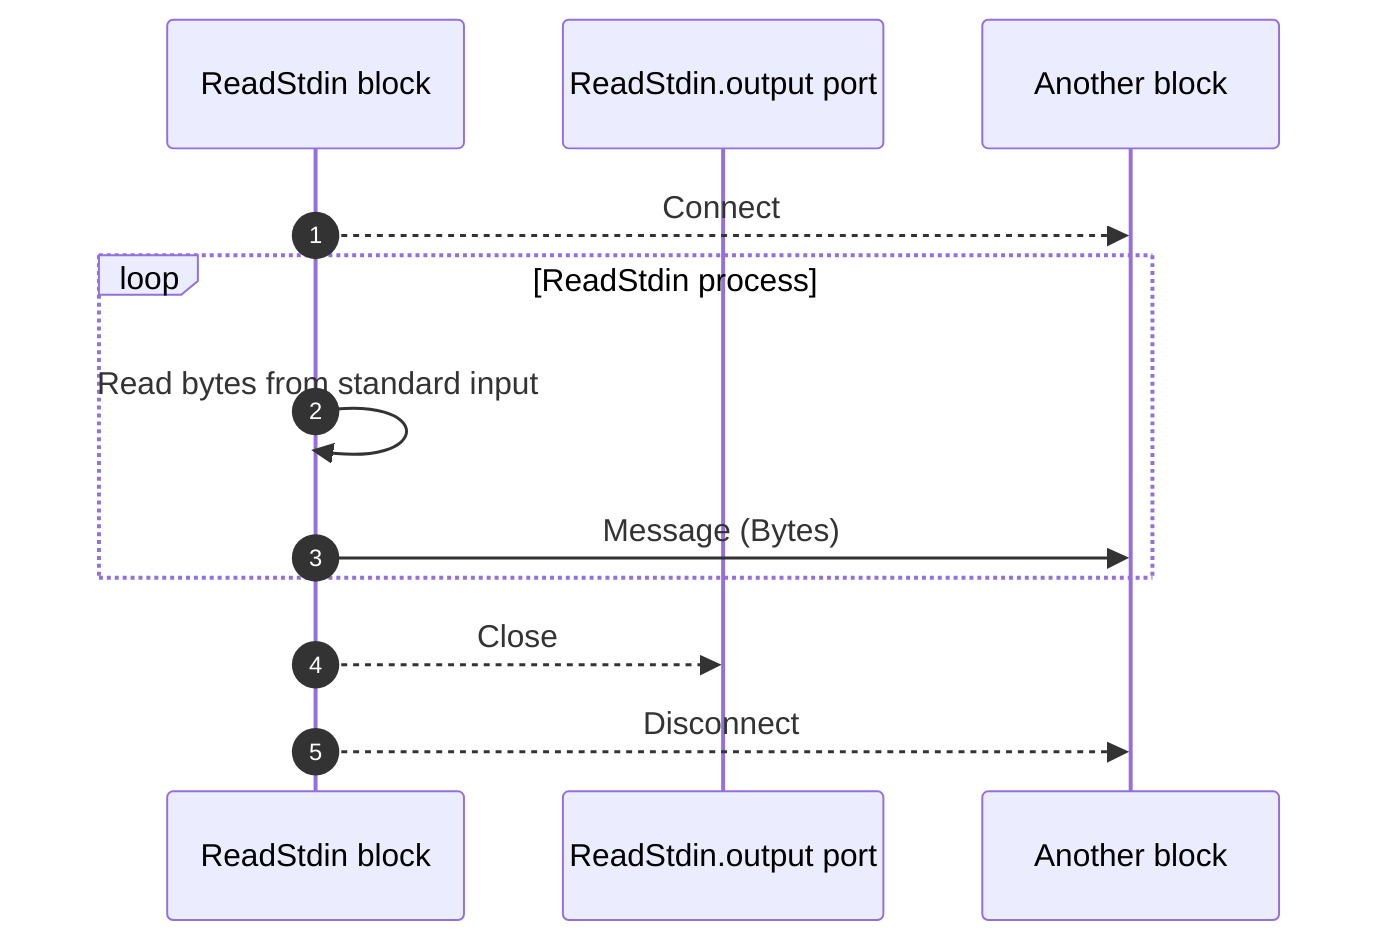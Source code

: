 sequenceDiagram
    autonumber
    participant ReadStdin as ReadStdin block
    participant ReadStdin.output as ReadStdin.output port
    participant BlockA as Another block

    ReadStdin-->>BlockA: Connect

    loop ReadStdin process
        ReadStdin->>ReadStdin: Read bytes from standard input
        ReadStdin->>BlockA: Message (Bytes)
    end

    ReadStdin-->>ReadStdin.output: Close
    ReadStdin-->>BlockA: Disconnect